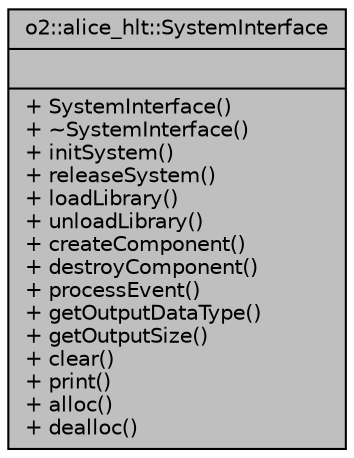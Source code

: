 digraph "o2::alice_hlt::SystemInterface"
{
 // INTERACTIVE_SVG=YES
  bgcolor="transparent";
  edge [fontname="Helvetica",fontsize="10",labelfontname="Helvetica",labelfontsize="10"];
  node [fontname="Helvetica",fontsize="10",shape=record];
  Node1 [label="{o2::alice_hlt::SystemInterface\n||+ SystemInterface()\l+ ~SystemInterface()\l+ initSystem()\l+ releaseSystem()\l+ loadLibrary()\l+ unloadLibrary()\l+ createComponent()\l+ destroyComponent()\l+ processEvent()\l+ getOutputDataType()\l+ getOutputSize()\l+ clear()\l+ print()\l+ alloc()\l+ dealloc()\l}",height=0.2,width=0.4,color="black", fillcolor="grey75", style="filled", fontcolor="black"];
}
